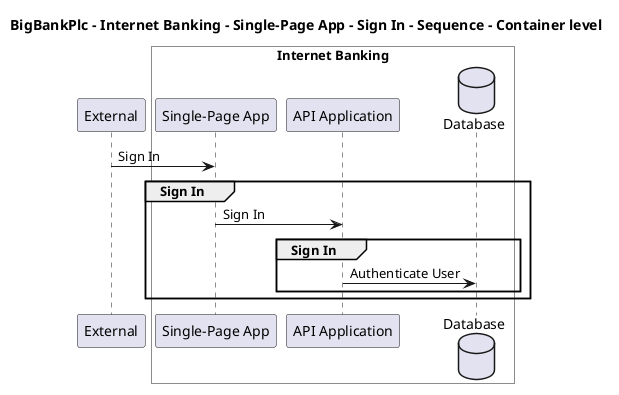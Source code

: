 @startuml

title BigBankPlc - Internet Banking - Single-Page App - Sign In - Sequence - Container level

participant "External" as C4InterFlow.SoftwareSystems.ExternalSystem

box "Internet Banking" #White
    participant "Single-Page App" as BigBankPlc.SoftwareSystems.InternetBanking.Containers.SinglePageApp
    participant "API Application" as BigBankPlc.SoftwareSystems.InternetBanking.Containers.APIApplication
    database "Database" as BigBankPlc.SoftwareSystems.InternetBanking.Containers.Database
end box


C4InterFlow.SoftwareSystems.ExternalSystem -> BigBankPlc.SoftwareSystems.InternetBanking.Containers.SinglePageApp : Sign In
group Sign In
BigBankPlc.SoftwareSystems.InternetBanking.Containers.SinglePageApp -> BigBankPlc.SoftwareSystems.InternetBanking.Containers.APIApplication : Sign In
group Sign In
BigBankPlc.SoftwareSystems.InternetBanking.Containers.APIApplication -> BigBankPlc.SoftwareSystems.InternetBanking.Containers.Database : Authenticate User
end
end


@enduml
